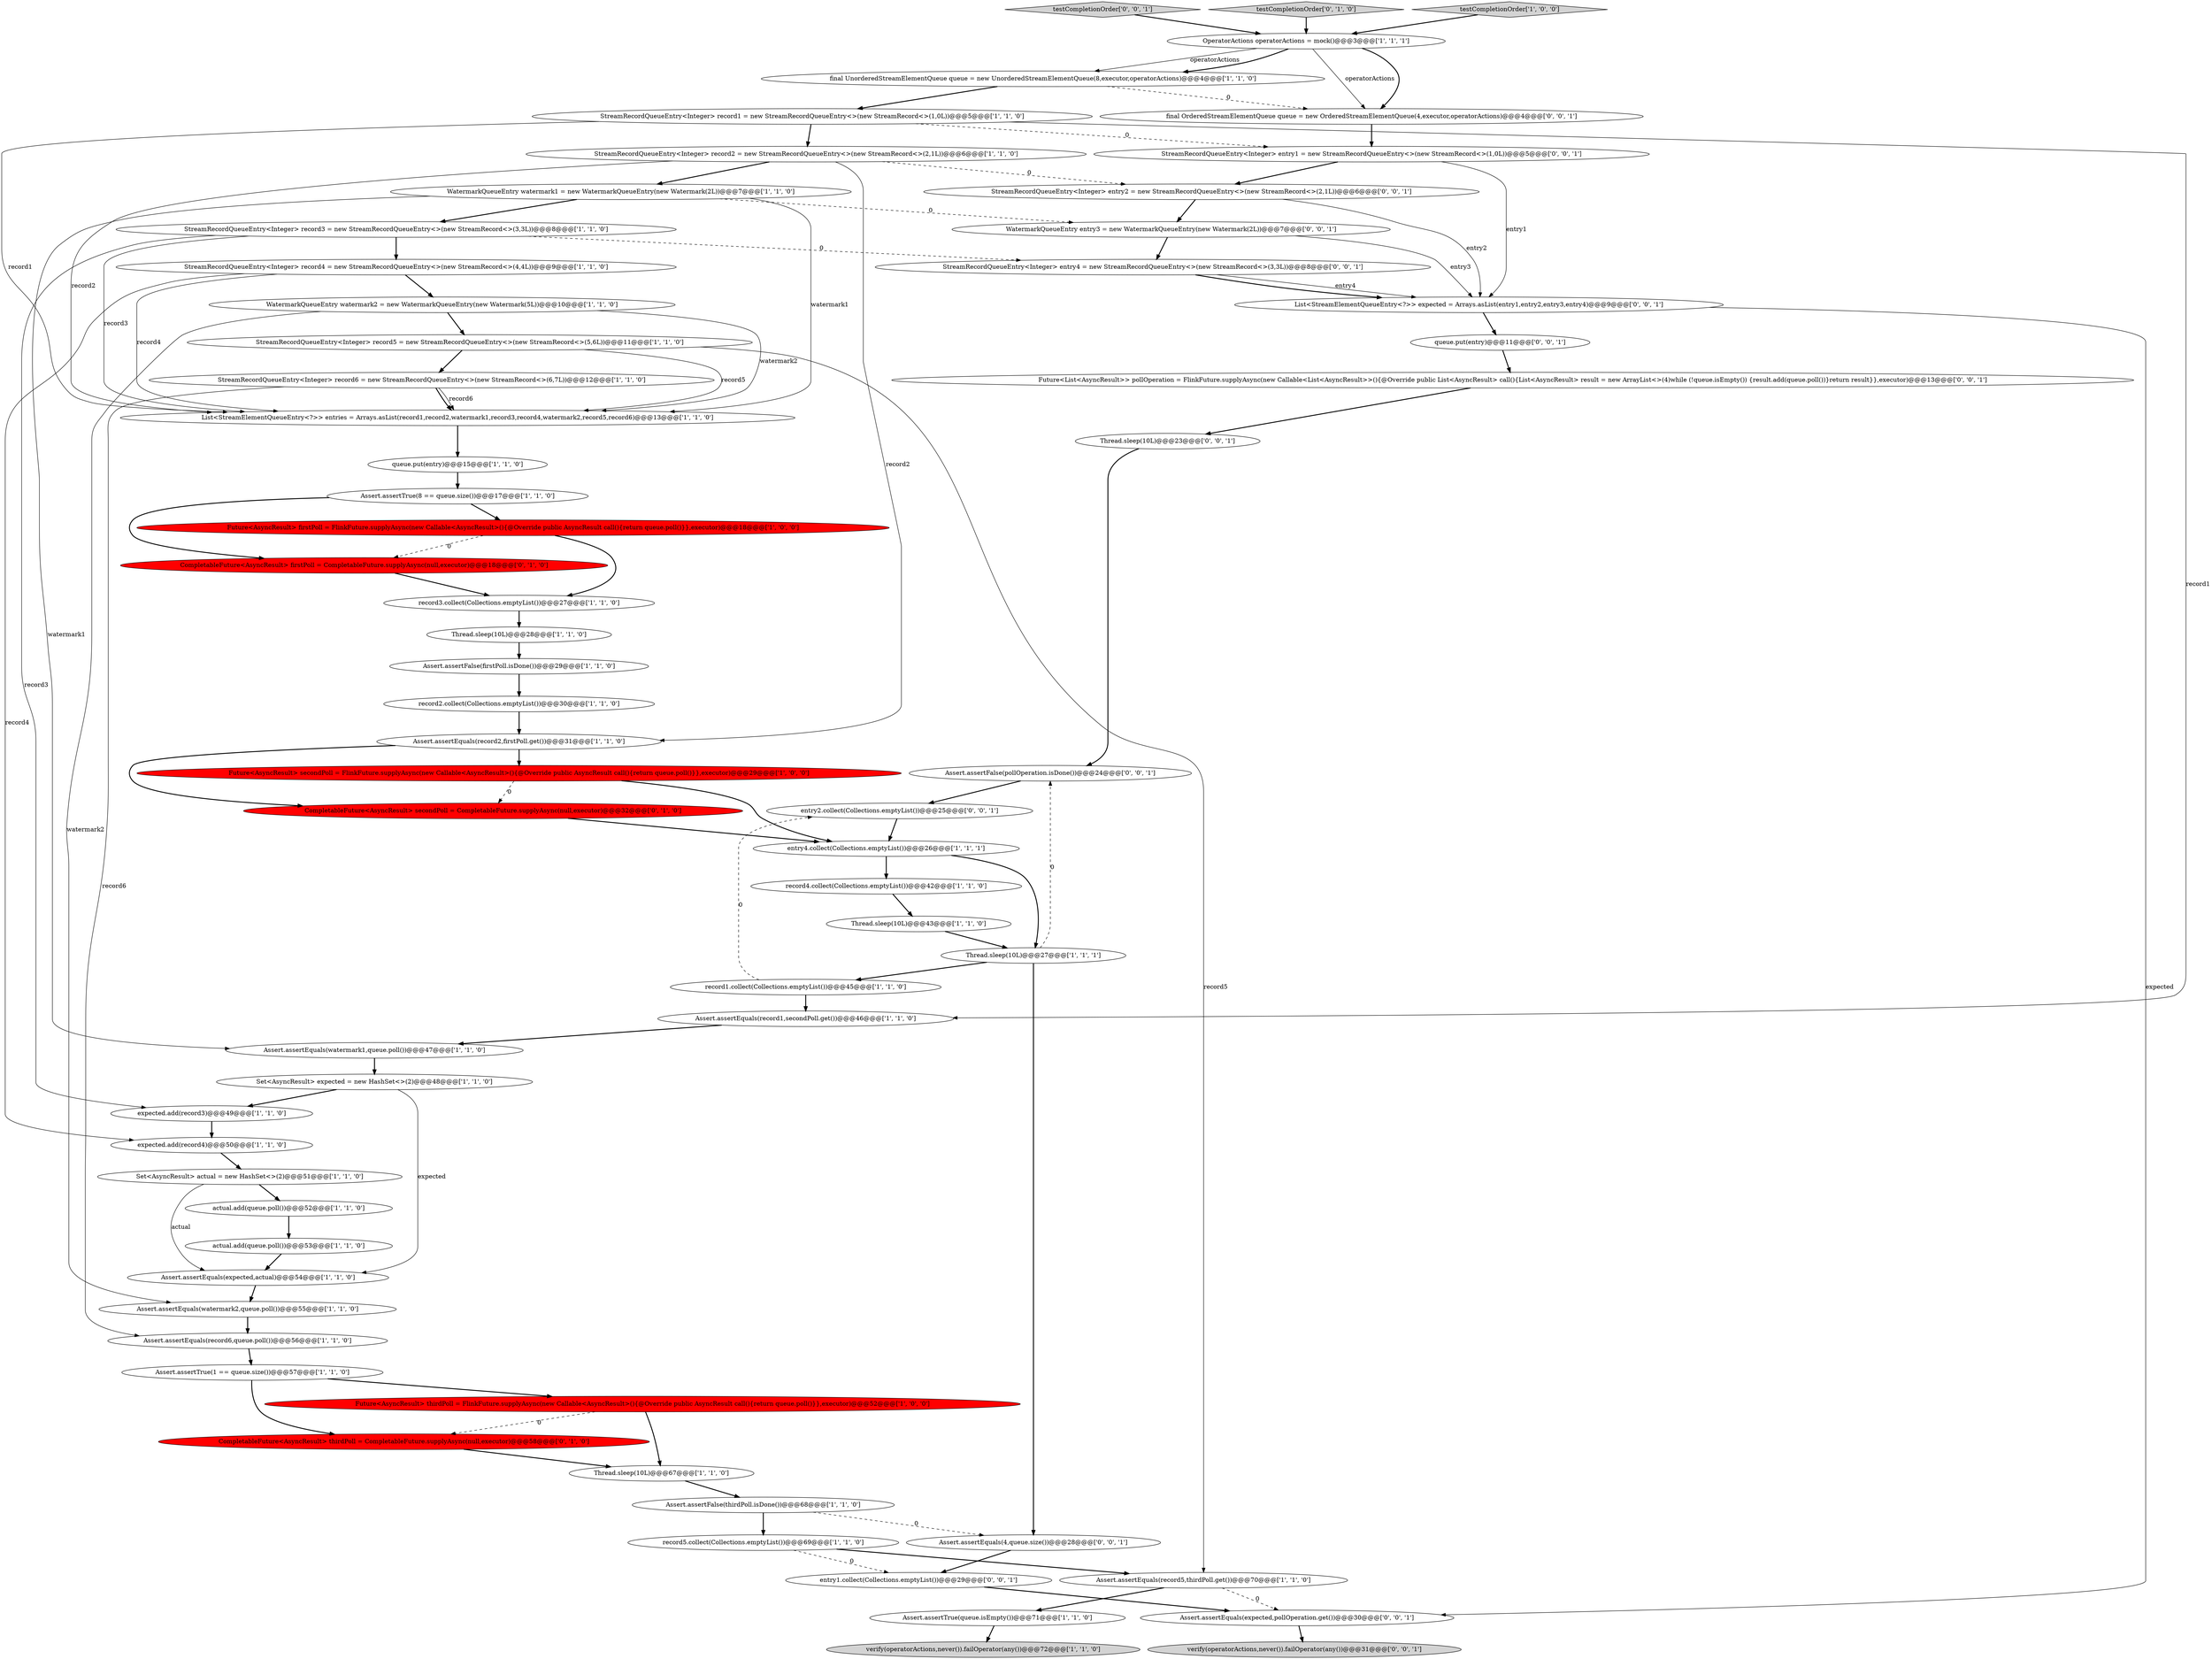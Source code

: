 digraph {
49 [style = filled, label = "Assert.assertFalse(pollOperation.isDone())@@@24@@@['0', '0', '1']", fillcolor = white, shape = ellipse image = "AAA0AAABBB3BBB"];
32 [style = filled, label = "Future<AsyncResult> secondPoll = FlinkFuture.supplyAsync(new Callable<AsyncResult>(){@Override public AsyncResult call(){return queue.poll()}},executor)@@@29@@@['1', '0', '0']", fillcolor = red, shape = ellipse image = "AAA1AAABBB1BBB"];
42 [style = filled, label = "Assert.assertEquals(record2,firstPoll.get())@@@31@@@['1', '1', '0']", fillcolor = white, shape = ellipse image = "AAA0AAABBB1BBB"];
25 [style = filled, label = "Thread.sleep(10L)@@@28@@@['1', '1', '0']", fillcolor = white, shape = ellipse image = "AAA0AAABBB1BBB"];
54 [style = filled, label = "StreamRecordQueueEntry<Integer> entry1 = new StreamRecordQueueEntry<>(new StreamRecord<>(1,0L))@@@5@@@['0', '0', '1']", fillcolor = white, shape = ellipse image = "AAA0AAABBB3BBB"];
60 [style = filled, label = "queue.put(entry)@@@11@@@['0', '0', '1']", fillcolor = white, shape = ellipse image = "AAA0AAABBB3BBB"];
27 [style = filled, label = "Assert.assertFalse(firstPoll.isDone())@@@29@@@['1', '1', '0']", fillcolor = white, shape = ellipse image = "AAA0AAABBB1BBB"];
38 [style = filled, label = "StreamRecordQueueEntry<Integer> record6 = new StreamRecordQueueEntry<>(new StreamRecord<>(6,7L))@@@12@@@['1', '1', '0']", fillcolor = white, shape = ellipse image = "AAA0AAABBB1BBB"];
36 [style = filled, label = "List<StreamElementQueueEntry<?>> entries = Arrays.asList(record1,record2,watermark1,record3,record4,watermark2,record5,record6)@@@13@@@['1', '1', '0']", fillcolor = white, shape = ellipse image = "AAA0AAABBB1BBB"];
33 [style = filled, label = "record2.collect(Collections.emptyList())@@@30@@@['1', '1', '0']", fillcolor = white, shape = ellipse image = "AAA0AAABBB1BBB"];
43 [style = filled, label = "entry4.collect(Collections.emptyList())@@@26@@@['1', '1', '1']", fillcolor = white, shape = ellipse image = "AAA0AAABBB1BBB"];
44 [style = filled, label = "Set<AsyncResult> actual = new HashSet<>(2)@@@51@@@['1', '1', '0']", fillcolor = white, shape = ellipse image = "AAA0AAABBB1BBB"];
22 [style = filled, label = "record4.collect(Collections.emptyList())@@@42@@@['1', '1', '0']", fillcolor = white, shape = ellipse image = "AAA0AAABBB1BBB"];
3 [style = filled, label = "Future<AsyncResult> firstPoll = FlinkFuture.supplyAsync(new Callable<AsyncResult>(){@Override public AsyncResult call(){return queue.poll()}},executor)@@@18@@@['1', '0', '0']", fillcolor = red, shape = ellipse image = "AAA1AAABBB1BBB"];
59 [style = filled, label = "List<StreamElementQueueEntry<?>> expected = Arrays.asList(entry1,entry2,entry3,entry4)@@@9@@@['0', '0', '1']", fillcolor = white, shape = ellipse image = "AAA0AAABBB3BBB"];
13 [style = filled, label = "Future<AsyncResult> thirdPoll = FlinkFuture.supplyAsync(new Callable<AsyncResult>(){@Override public AsyncResult call(){return queue.poll()}},executor)@@@52@@@['1', '0', '0']", fillcolor = red, shape = ellipse image = "AAA1AAABBB1BBB"];
46 [style = filled, label = "CompletableFuture<AsyncResult> secondPoll = CompletableFuture.supplyAsync(null,executor)@@@32@@@['0', '1', '0']", fillcolor = red, shape = ellipse image = "AAA1AAABBB2BBB"];
7 [style = filled, label = "record5.collect(Collections.emptyList())@@@69@@@['1', '1', '0']", fillcolor = white, shape = ellipse image = "AAA0AAABBB1BBB"];
17 [style = filled, label = "Assert.assertEquals(record5,thirdPoll.get())@@@70@@@['1', '1', '0']", fillcolor = white, shape = ellipse image = "AAA0AAABBB1BBB"];
61 [style = filled, label = "testCompletionOrder['0', '0', '1']", fillcolor = lightgray, shape = diamond image = "AAA0AAABBB3BBB"];
10 [style = filled, label = "Assert.assertEquals(expected,actual)@@@54@@@['1', '1', '0']", fillcolor = white, shape = ellipse image = "AAA0AAABBB1BBB"];
34 [style = filled, label = "record1.collect(Collections.emptyList())@@@45@@@['1', '1', '0']", fillcolor = white, shape = ellipse image = "AAA0AAABBB1BBB"];
57 [style = filled, label = "entry2.collect(Collections.emptyList())@@@25@@@['0', '0', '1']", fillcolor = white, shape = ellipse image = "AAA0AAABBB3BBB"];
58 [style = filled, label = "Assert.assertEquals(expected,pollOperation.get())@@@30@@@['0', '0', '1']", fillcolor = white, shape = ellipse image = "AAA0AAABBB3BBB"];
55 [style = filled, label = "WatermarkQueueEntry entry3 = new WatermarkQueueEntry(new Watermark(2L))@@@7@@@['0', '0', '1']", fillcolor = white, shape = ellipse image = "AAA0AAABBB3BBB"];
35 [style = filled, label = "expected.add(record3)@@@49@@@['1', '1', '0']", fillcolor = white, shape = ellipse image = "AAA0AAABBB1BBB"];
51 [style = filled, label = "StreamRecordQueueEntry<Integer> entry4 = new StreamRecordQueueEntry<>(new StreamRecord<>(3,3L))@@@8@@@['0', '0', '1']", fillcolor = white, shape = ellipse image = "AAA0AAABBB3BBB"];
48 [style = filled, label = "CompletableFuture<AsyncResult> firstPoll = CompletableFuture.supplyAsync(null,executor)@@@18@@@['0', '1', '0']", fillcolor = red, shape = ellipse image = "AAA1AAABBB2BBB"];
16 [style = filled, label = "StreamRecordQueueEntry<Integer> record1 = new StreamRecordQueueEntry<>(new StreamRecord<>(1,0L))@@@5@@@['1', '1', '0']", fillcolor = white, shape = ellipse image = "AAA0AAABBB1BBB"];
9 [style = filled, label = "StreamRecordQueueEntry<Integer> record5 = new StreamRecordQueueEntry<>(new StreamRecord<>(5,6L))@@@11@@@['1', '1', '0']", fillcolor = white, shape = ellipse image = "AAA0AAABBB1BBB"];
12 [style = filled, label = "Assert.assertTrue(queue.isEmpty())@@@71@@@['1', '1', '0']", fillcolor = white, shape = ellipse image = "AAA0AAABBB1BBB"];
41 [style = filled, label = "StreamRecordQueueEntry<Integer> record2 = new StreamRecordQueueEntry<>(new StreamRecord<>(2,1L))@@@6@@@['1', '1', '0']", fillcolor = white, shape = ellipse image = "AAA0AAABBB1BBB"];
15 [style = filled, label = "Assert.assertEquals(record6,queue.poll())@@@56@@@['1', '1', '0']", fillcolor = white, shape = ellipse image = "AAA0AAABBB1BBB"];
1 [style = filled, label = "WatermarkQueueEntry watermark2 = new WatermarkQueueEntry(new Watermark(5L))@@@10@@@['1', '1', '0']", fillcolor = white, shape = ellipse image = "AAA0AAABBB1BBB"];
19 [style = filled, label = "OperatorActions operatorActions = mock()@@@3@@@['1', '1', '1']", fillcolor = white, shape = ellipse image = "AAA0AAABBB1BBB"];
30 [style = filled, label = "Assert.assertEquals(record1,secondPoll.get())@@@46@@@['1', '1', '0']", fillcolor = white, shape = ellipse image = "AAA0AAABBB1BBB"];
62 [style = filled, label = "final OrderedStreamElementQueue queue = new OrderedStreamElementQueue(4,executor,operatorActions)@@@4@@@['0', '0', '1']", fillcolor = white, shape = ellipse image = "AAA0AAABBB3BBB"];
0 [style = filled, label = "Assert.assertFalse(thirdPoll.isDone())@@@68@@@['1', '1', '0']", fillcolor = white, shape = ellipse image = "AAA0AAABBB1BBB"];
64 [style = filled, label = "Thread.sleep(10L)@@@23@@@['0', '0', '1']", fillcolor = white, shape = ellipse image = "AAA0AAABBB3BBB"];
31 [style = filled, label = "Thread.sleep(10L)@@@43@@@['1', '1', '0']", fillcolor = white, shape = ellipse image = "AAA0AAABBB1BBB"];
2 [style = filled, label = "Assert.assertTrue(8 == queue.size())@@@17@@@['1', '1', '0']", fillcolor = white, shape = ellipse image = "AAA0AAABBB1BBB"];
24 [style = filled, label = "queue.put(entry)@@@15@@@['1', '1', '0']", fillcolor = white, shape = ellipse image = "AAA0AAABBB1BBB"];
28 [style = filled, label = "Assert.assertEquals(watermark2,queue.poll())@@@55@@@['1', '1', '0']", fillcolor = white, shape = ellipse image = "AAA0AAABBB1BBB"];
63 [style = filled, label = "verify(operatorActions,never()).failOperator(any())@@@31@@@['0', '0', '1']", fillcolor = lightgray, shape = ellipse image = "AAA0AAABBB3BBB"];
20 [style = filled, label = "WatermarkQueueEntry watermark1 = new WatermarkQueueEntry(new Watermark(2L))@@@7@@@['1', '1', '0']", fillcolor = white, shape = ellipse image = "AAA0AAABBB1BBB"];
47 [style = filled, label = "CompletableFuture<AsyncResult> thirdPoll = CompletableFuture.supplyAsync(null,executor)@@@58@@@['0', '1', '0']", fillcolor = red, shape = ellipse image = "AAA1AAABBB2BBB"];
6 [style = filled, label = "expected.add(record4)@@@50@@@['1', '1', '0']", fillcolor = white, shape = ellipse image = "AAA0AAABBB1BBB"];
37 [style = filled, label = "final UnorderedStreamElementQueue queue = new UnorderedStreamElementQueue(8,executor,operatorActions)@@@4@@@['1', '1', '0']", fillcolor = white, shape = ellipse image = "AAA0AAABBB1BBB"];
45 [style = filled, label = "testCompletionOrder['0', '1', '0']", fillcolor = lightgray, shape = diamond image = "AAA0AAABBB2BBB"];
56 [style = filled, label = "Assert.assertEquals(4,queue.size())@@@28@@@['0', '0', '1']", fillcolor = white, shape = ellipse image = "AAA0AAABBB3BBB"];
8 [style = filled, label = "actual.add(queue.poll())@@@52@@@['1', '1', '0']", fillcolor = white, shape = ellipse image = "AAA0AAABBB1BBB"];
14 [style = filled, label = "testCompletionOrder['1', '0', '0']", fillcolor = lightgray, shape = diamond image = "AAA0AAABBB1BBB"];
39 [style = filled, label = "StreamRecordQueueEntry<Integer> record4 = new StreamRecordQueueEntry<>(new StreamRecord<>(4,4L))@@@9@@@['1', '1', '0']", fillcolor = white, shape = ellipse image = "AAA0AAABBB1BBB"];
50 [style = filled, label = "entry1.collect(Collections.emptyList())@@@29@@@['0', '0', '1']", fillcolor = white, shape = ellipse image = "AAA0AAABBB3BBB"];
26 [style = filled, label = "Thread.sleep(10L)@@@27@@@['1', '1', '1']", fillcolor = white, shape = ellipse image = "AAA0AAABBB1BBB"];
52 [style = filled, label = "Future<List<AsyncResult>> pollOperation = FlinkFuture.supplyAsync(new Callable<List<AsyncResult>>(){@Override public List<AsyncResult> call(){List<AsyncResult> result = new ArrayList<>(4)while (!queue.isEmpty()) {result.add(queue.poll())}return result}},executor)@@@13@@@['0', '0', '1']", fillcolor = white, shape = ellipse image = "AAA0AAABBB3BBB"];
4 [style = filled, label = "verify(operatorActions,never()).failOperator(any())@@@72@@@['1', '1', '0']", fillcolor = lightgray, shape = ellipse image = "AAA0AAABBB1BBB"];
11 [style = filled, label = "Assert.assertEquals(watermark1,queue.poll())@@@47@@@['1', '1', '0']", fillcolor = white, shape = ellipse image = "AAA0AAABBB1BBB"];
53 [style = filled, label = "StreamRecordQueueEntry<Integer> entry2 = new StreamRecordQueueEntry<>(new StreamRecord<>(2,1L))@@@6@@@['0', '0', '1']", fillcolor = white, shape = ellipse image = "AAA0AAABBB3BBB"];
29 [style = filled, label = "Assert.assertTrue(1 == queue.size())@@@57@@@['1', '1', '0']", fillcolor = white, shape = ellipse image = "AAA0AAABBB1BBB"];
21 [style = filled, label = "StreamRecordQueueEntry<Integer> record3 = new StreamRecordQueueEntry<>(new StreamRecord<>(3,3L))@@@8@@@['1', '1', '0']", fillcolor = white, shape = ellipse image = "AAA0AAABBB1BBB"];
23 [style = filled, label = "actual.add(queue.poll())@@@53@@@['1', '1', '0']", fillcolor = white, shape = ellipse image = "AAA0AAABBB1BBB"];
18 [style = filled, label = "Thread.sleep(10L)@@@67@@@['1', '1', '0']", fillcolor = white, shape = ellipse image = "AAA0AAABBB1BBB"];
40 [style = filled, label = "Set<AsyncResult> expected = new HashSet<>(2)@@@48@@@['1', '1', '0']", fillcolor = white, shape = ellipse image = "AAA0AAABBB1BBB"];
5 [style = filled, label = "record3.collect(Collections.emptyList())@@@27@@@['1', '1', '0']", fillcolor = white, shape = ellipse image = "AAA0AAABBB1BBB"];
16->36 [style = solid, label="record1"];
53->59 [style = solid, label="entry2"];
52->64 [style = bold, label=""];
44->8 [style = bold, label=""];
62->54 [style = bold, label=""];
26->34 [style = bold, label=""];
61->19 [style = bold, label=""];
55->51 [style = bold, label=""];
44->10 [style = solid, label="actual"];
43->26 [style = bold, label=""];
26->49 [style = dashed, label="0"];
41->20 [style = bold, label=""];
26->56 [style = bold, label=""];
19->37 [style = solid, label="operatorActions"];
16->41 [style = bold, label=""];
40->10 [style = solid, label="expected"];
30->11 [style = bold, label=""];
3->5 [style = bold, label=""];
36->24 [style = bold, label=""];
33->42 [style = bold, label=""];
9->36 [style = solid, label="record5"];
54->53 [style = bold, label=""];
27->33 [style = bold, label=""];
9->38 [style = bold, label=""];
18->0 [style = bold, label=""];
1->28 [style = solid, label="watermark2"];
29->47 [style = bold, label=""];
42->46 [style = bold, label=""];
8->23 [style = bold, label=""];
59->60 [style = bold, label=""];
19->62 [style = solid, label="operatorActions"];
51->59 [style = solid, label="entry4"];
55->59 [style = solid, label="entry3"];
38->15 [style = solid, label="record6"];
5->25 [style = bold, label=""];
19->37 [style = bold, label=""];
0->7 [style = bold, label=""];
20->55 [style = dashed, label="0"];
59->58 [style = solid, label="expected"];
25->27 [style = bold, label=""];
58->63 [style = bold, label=""];
41->42 [style = solid, label="record2"];
41->53 [style = dashed, label="0"];
56->50 [style = bold, label=""];
43->22 [style = bold, label=""];
23->10 [style = bold, label=""];
39->6 [style = solid, label="record4"];
42->32 [style = bold, label=""];
19->62 [style = bold, label=""];
16->54 [style = dashed, label="0"];
48->5 [style = bold, label=""];
37->16 [style = bold, label=""];
15->29 [style = bold, label=""];
13->18 [style = bold, label=""];
32->46 [style = dashed, label="0"];
3->48 [style = dashed, label="0"];
46->43 [style = bold, label=""];
2->48 [style = bold, label=""];
20->11 [style = solid, label="watermark1"];
40->35 [style = bold, label=""];
7->17 [style = bold, label=""];
50->58 [style = bold, label=""];
0->56 [style = dashed, label="0"];
47->18 [style = bold, label=""];
2->3 [style = bold, label=""];
14->19 [style = bold, label=""];
6->44 [style = bold, label=""];
1->9 [style = bold, label=""];
31->26 [style = bold, label=""];
17->12 [style = bold, label=""];
37->62 [style = dashed, label="0"];
16->30 [style = solid, label="record1"];
21->39 [style = bold, label=""];
57->43 [style = bold, label=""];
39->1 [style = bold, label=""];
9->17 [style = solid, label="record5"];
60->52 [style = bold, label=""];
21->36 [style = solid, label="record3"];
20->36 [style = solid, label="watermark1"];
39->36 [style = solid, label="record4"];
53->55 [style = bold, label=""];
41->36 [style = solid, label="record2"];
10->28 [style = bold, label=""];
28->15 [style = bold, label=""];
17->58 [style = dashed, label="0"];
24->2 [style = bold, label=""];
35->6 [style = bold, label=""];
21->35 [style = solid, label="record3"];
22->31 [style = bold, label=""];
38->36 [style = bold, label=""];
38->36 [style = solid, label="record6"];
32->43 [style = bold, label=""];
11->40 [style = bold, label=""];
34->30 [style = bold, label=""];
51->59 [style = bold, label=""];
20->21 [style = bold, label=""];
54->59 [style = solid, label="entry1"];
34->57 [style = dashed, label="0"];
12->4 [style = bold, label=""];
45->19 [style = bold, label=""];
1->36 [style = solid, label="watermark2"];
21->51 [style = dashed, label="0"];
64->49 [style = bold, label=""];
13->47 [style = dashed, label="0"];
7->50 [style = dashed, label="0"];
49->57 [style = bold, label=""];
29->13 [style = bold, label=""];
}
